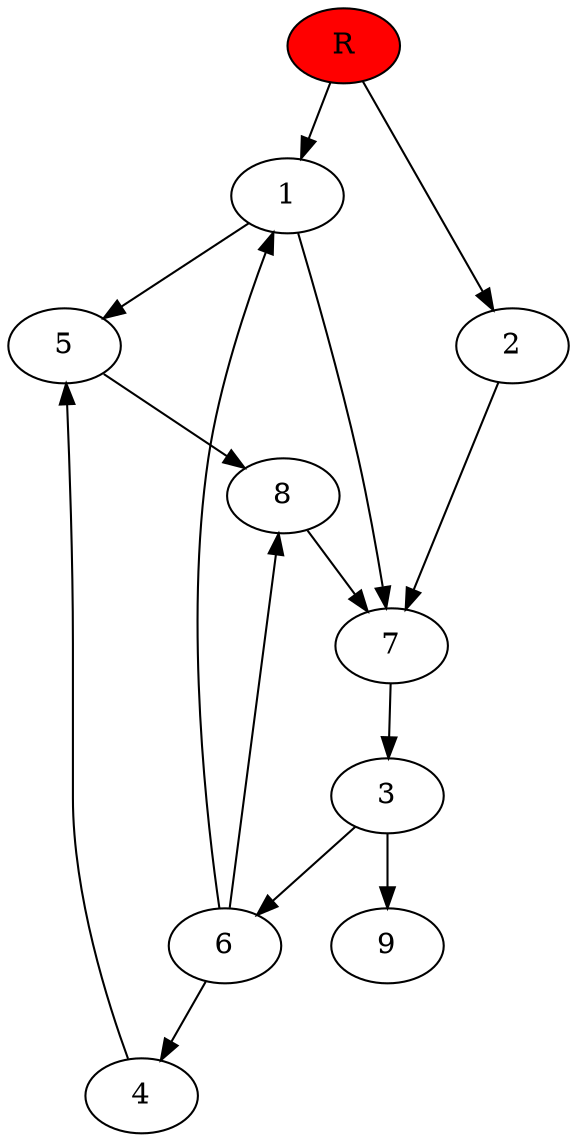 digraph prb22240 {
	1
	2
	3
	4
	5
	6
	7
	8
	R [fillcolor="#ff0000" style=filled]
	1 -> 5
	1 -> 7
	2 -> 7
	3 -> 6
	3 -> 9
	4 -> 5
	5 -> 8
	6 -> 1
	6 -> 4
	6 -> 8
	7 -> 3
	8 -> 7
	R -> 1
	R -> 2
}

